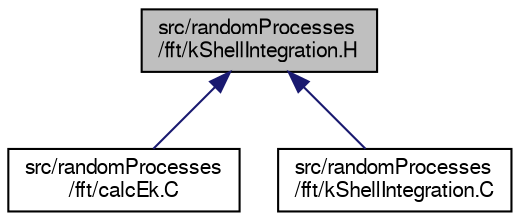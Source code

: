 digraph "src/randomProcesses/fft/kShellIntegration.H"
{
  bgcolor="transparent";
  edge [fontname="FreeSans",fontsize="10",labelfontname="FreeSans",labelfontsize="10"];
  node [fontname="FreeSans",fontsize="10",shape=record];
  Node277 [label="src/randomProcesses\l/fft/kShellIntegration.H",height=0.2,width=0.4,color="black", fillcolor="grey75", style="filled", fontcolor="black"];
  Node277 -> Node278 [dir="back",color="midnightblue",fontsize="10",style="solid",fontname="FreeSans"];
  Node278 [label="src/randomProcesses\l/fft/calcEk.C",height=0.2,width=0.4,color="black",URL="$a13967.html"];
  Node277 -> Node279 [dir="back",color="midnightblue",fontsize="10",style="solid",fontname="FreeSans"];
  Node279 [label="src/randomProcesses\l/fft/kShellIntegration.C",height=0.2,width=0.4,color="black",URL="$a13985.html"];
}
